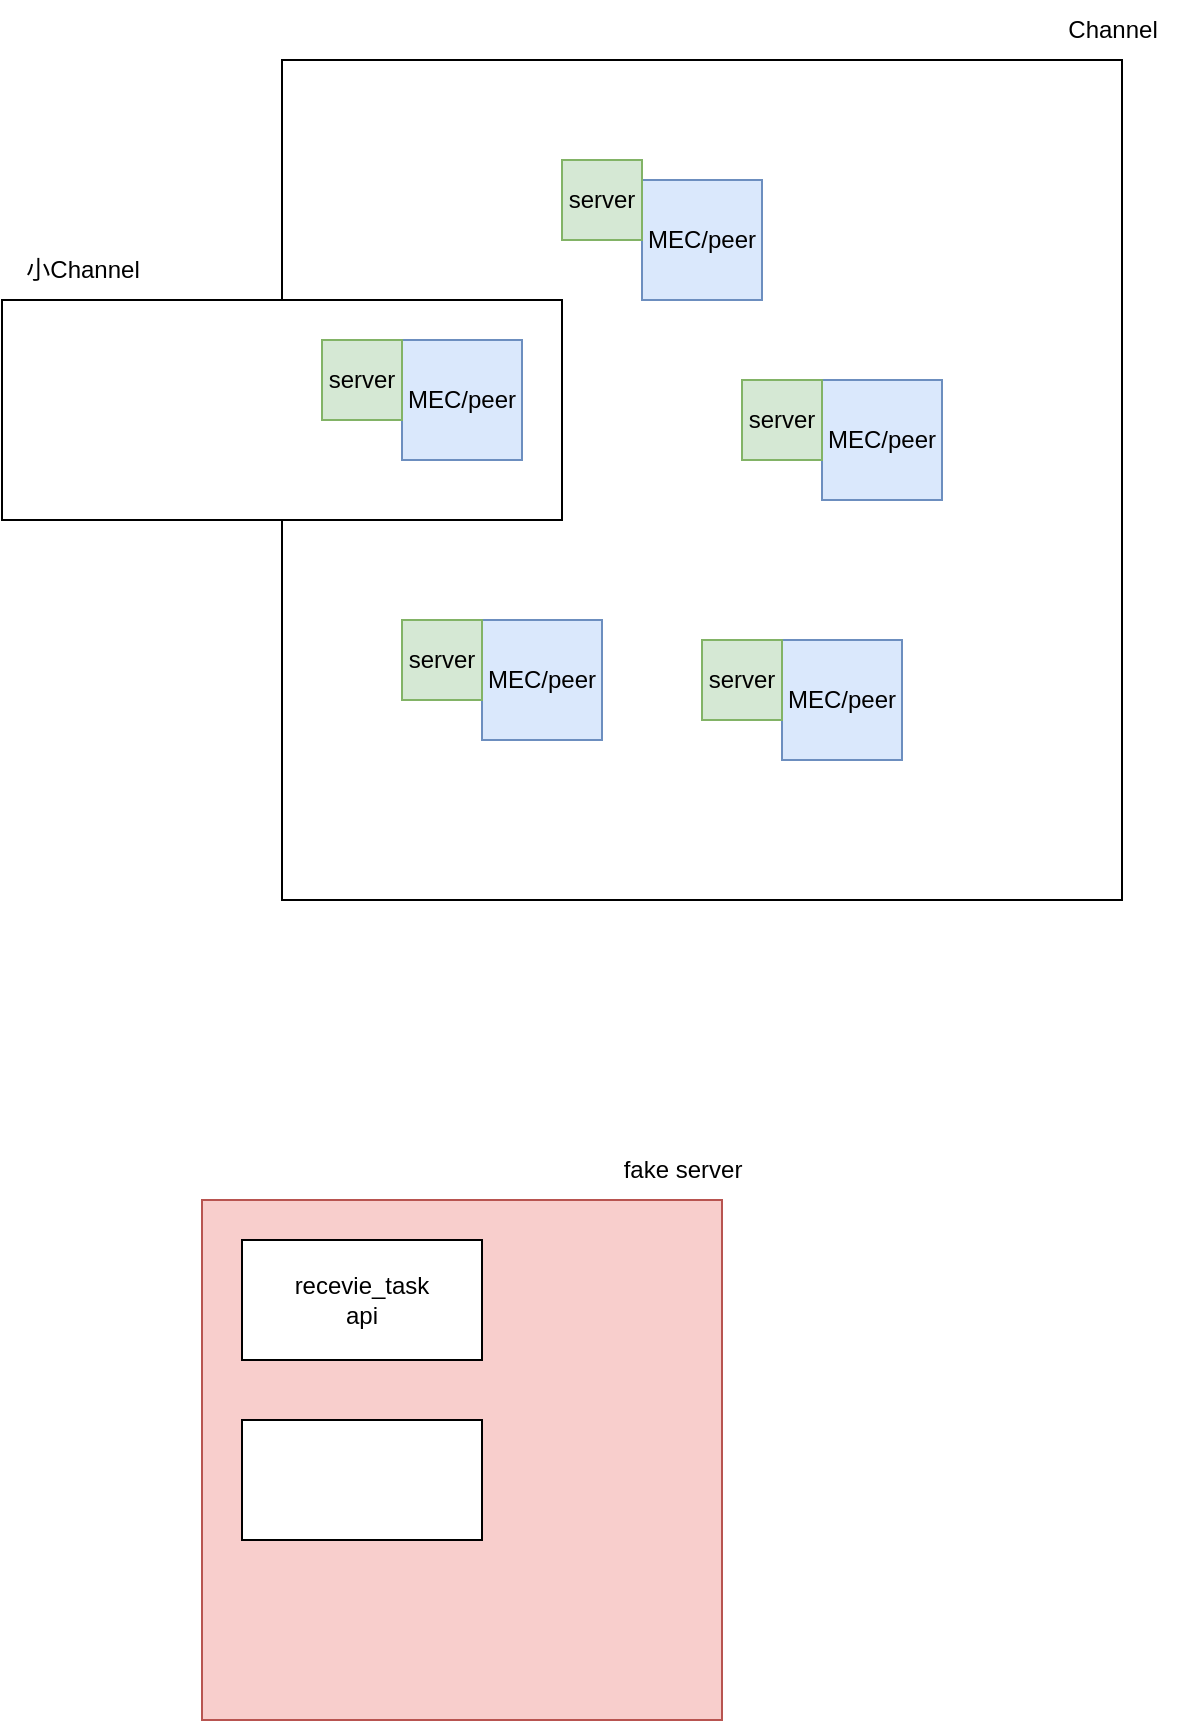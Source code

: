 <mxfile version="22.0.8" type="github">
  <diagram name="第 1 页" id="fyJj2xjurqBaoFzBxUkm">
    <mxGraphModel dx="1235" dy="638" grid="1" gridSize="10" guides="1" tooltips="1" connect="1" arrows="1" fold="1" page="1" pageScale="1" pageWidth="827" pageHeight="1169" math="0" shadow="0">
      <root>
        <mxCell id="0" />
        <mxCell id="1" parent="0" />
        <mxCell id="ZB_Nzn8N4j4E9Swwss6F-3" value="" style="whiteSpace=wrap;html=1;aspect=fixed;" vertex="1" parent="1">
          <mxGeometry x="190" y="260" width="420" height="420" as="geometry" />
        </mxCell>
        <mxCell id="ZB_Nzn8N4j4E9Swwss6F-4" value="MEC/peer" style="whiteSpace=wrap;html=1;aspect=fixed;fillColor=#dae8fc;strokeColor=#6c8ebf;" vertex="1" parent="1">
          <mxGeometry x="370" y="320" width="60" height="60" as="geometry" />
        </mxCell>
        <mxCell id="ZB_Nzn8N4j4E9Swwss6F-5" value="MEC/peer" style="whiteSpace=wrap;html=1;aspect=fixed;fillColor=#dae8fc;strokeColor=#6c8ebf;" vertex="1" parent="1">
          <mxGeometry x="290" y="540" width="60" height="60" as="geometry" />
        </mxCell>
        <mxCell id="ZB_Nzn8N4j4E9Swwss6F-6" value="MEC/peer" style="whiteSpace=wrap;html=1;aspect=fixed;fillColor=#dae8fc;strokeColor=#6c8ebf;" vertex="1" parent="1">
          <mxGeometry x="440" y="550" width="60" height="60" as="geometry" />
        </mxCell>
        <mxCell id="ZB_Nzn8N4j4E9Swwss6F-8" value="MEC/peer" style="whiteSpace=wrap;html=1;aspect=fixed;fillColor=#dae8fc;strokeColor=#6c8ebf;" vertex="1" parent="1">
          <mxGeometry x="460" y="420" width="60" height="60" as="geometry" />
        </mxCell>
        <mxCell id="ZB_Nzn8N4j4E9Swwss6F-9" value="Channel" style="text;html=1;align=center;verticalAlign=middle;resizable=0;points=[];autosize=1;strokeColor=none;fillColor=none;" vertex="1" parent="1">
          <mxGeometry x="570" y="230" width="70" height="30" as="geometry" />
        </mxCell>
        <mxCell id="ZB_Nzn8N4j4E9Swwss6F-10" value="server" style="whiteSpace=wrap;html=1;aspect=fixed;fillColor=#d5e8d4;strokeColor=#82b366;" vertex="1" parent="1">
          <mxGeometry x="330" y="310" width="40" height="40" as="geometry" />
        </mxCell>
        <mxCell id="ZB_Nzn8N4j4E9Swwss6F-11" value="" style="whiteSpace=wrap;html=1;aspect=fixed;fillColor=#f8cecc;strokeColor=#b85450;" vertex="1" parent="1">
          <mxGeometry x="150" y="830" width="260" height="260" as="geometry" />
        </mxCell>
        <mxCell id="ZB_Nzn8N4j4E9Swwss6F-12" value="fake server" style="text;html=1;align=center;verticalAlign=middle;resizable=0;points=[];autosize=1;strokeColor=none;fillColor=none;" vertex="1" parent="1">
          <mxGeometry x="350" y="800" width="80" height="30" as="geometry" />
        </mxCell>
        <mxCell id="ZB_Nzn8N4j4E9Swwss6F-13" value="recevie_task&lt;br&gt;api" style="rounded=0;whiteSpace=wrap;html=1;" vertex="1" parent="1">
          <mxGeometry x="170" y="850" width="120" height="60" as="geometry" />
        </mxCell>
        <mxCell id="ZB_Nzn8N4j4E9Swwss6F-14" value="" style="rounded=0;whiteSpace=wrap;html=1;" vertex="1" parent="1">
          <mxGeometry x="170" y="940" width="120" height="60" as="geometry" />
        </mxCell>
        <mxCell id="ZB_Nzn8N4j4E9Swwss6F-16" value="server" style="whiteSpace=wrap;html=1;aspect=fixed;fillColor=#d5e8d4;strokeColor=#82b366;" vertex="1" parent="1">
          <mxGeometry x="250" y="540" width="40" height="40" as="geometry" />
        </mxCell>
        <mxCell id="ZB_Nzn8N4j4E9Swwss6F-17" value="server" style="whiteSpace=wrap;html=1;aspect=fixed;fillColor=#d5e8d4;strokeColor=#82b366;" vertex="1" parent="1">
          <mxGeometry x="420" y="420" width="40" height="40" as="geometry" />
        </mxCell>
        <mxCell id="ZB_Nzn8N4j4E9Swwss6F-18" value="server" style="whiteSpace=wrap;html=1;aspect=fixed;fillColor=#d5e8d4;strokeColor=#82b366;" vertex="1" parent="1">
          <mxGeometry x="400" y="550" width="40" height="40" as="geometry" />
        </mxCell>
        <mxCell id="ZB_Nzn8N4j4E9Swwss6F-20" value="" style="rounded=0;whiteSpace=wrap;html=1;" vertex="1" parent="1">
          <mxGeometry x="50" y="380" width="280" height="110" as="geometry" />
        </mxCell>
        <mxCell id="ZB_Nzn8N4j4E9Swwss6F-2" value="MEC/peer" style="whiteSpace=wrap;html=1;aspect=fixed;fillColor=#dae8fc;strokeColor=#6c8ebf;" vertex="1" parent="1">
          <mxGeometry x="250" y="400" width="60" height="60" as="geometry" />
        </mxCell>
        <mxCell id="ZB_Nzn8N4j4E9Swwss6F-15" value="server" style="whiteSpace=wrap;html=1;aspect=fixed;fillColor=#d5e8d4;strokeColor=#82b366;" vertex="1" parent="1">
          <mxGeometry x="210" y="400" width="40" height="40" as="geometry" />
        </mxCell>
        <mxCell id="ZB_Nzn8N4j4E9Swwss6F-22" value="小Channel" style="text;html=1;align=center;verticalAlign=middle;resizable=0;points=[];autosize=1;strokeColor=none;fillColor=none;" vertex="1" parent="1">
          <mxGeometry x="50" y="350" width="80" height="30" as="geometry" />
        </mxCell>
      </root>
    </mxGraphModel>
  </diagram>
</mxfile>
